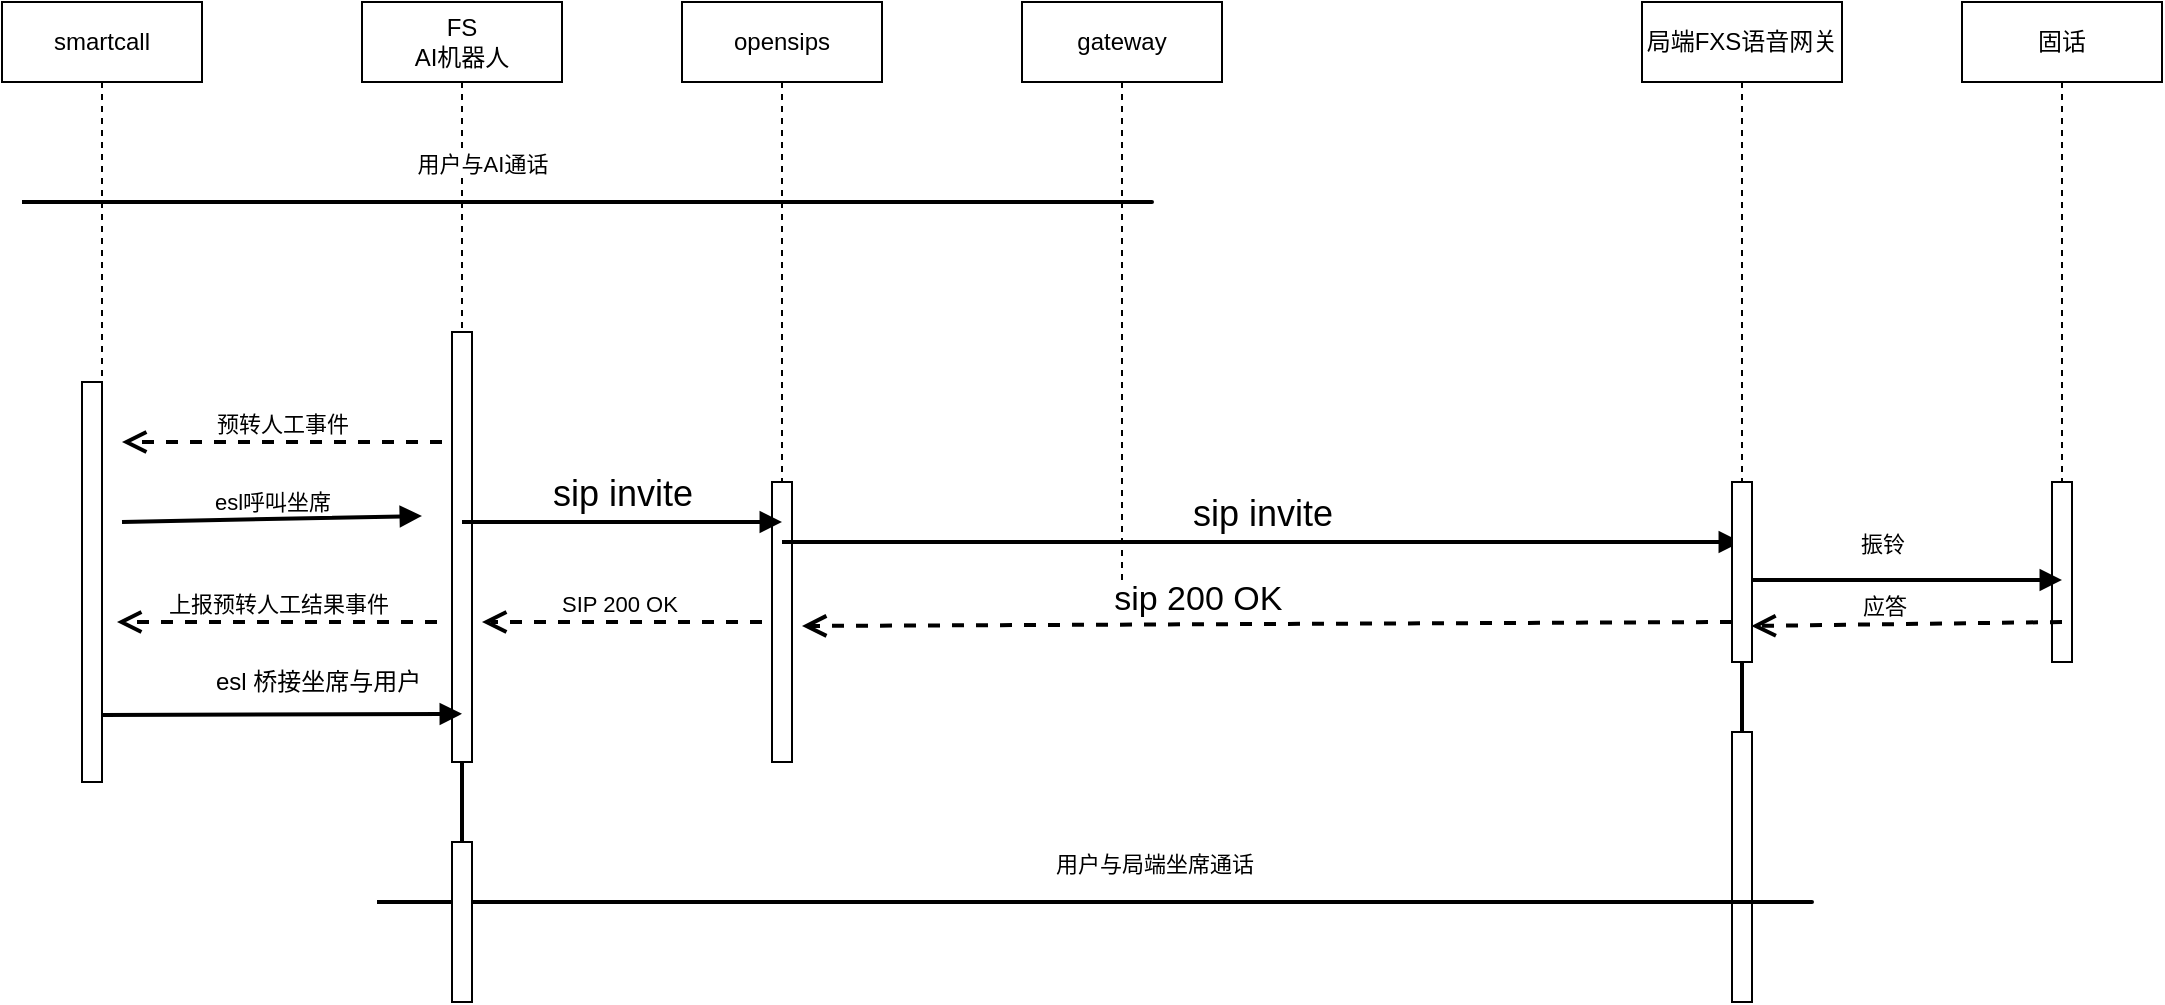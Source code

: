 <mxfile version="10.6.7" type="github"><diagram id="RMmNoxNE2acr0KCUxfcZ" name="第 1 页"><mxGraphModel dx="1295" dy="619" grid="1" gridSize="10" guides="1" tooltips="1" connect="1" arrows="1" fold="1" page="1" pageScale="1" pageWidth="827" pageHeight="1169" math="0" shadow="0"><root><mxCell id="0"/><mxCell id="1" parent="0"/><mxCell id="oOYf7ftWBTHH0KaJbAzJ-1" value="opensips" style="shape=umlLifeline;perimeter=lifelinePerimeter;whiteSpace=wrap;html=1;container=1;collapsible=0;recursiveResize=0;outlineConnect=0;" parent="1" vertex="1"><mxGeometry x="400" y="40" width="100" height="380" as="geometry"/></mxCell><mxCell id="ldDXXYVfBYKAtvx2-zG--40" value="" style="html=1;points=[];perimeter=orthogonalPerimeter;" vertex="1" parent="oOYf7ftWBTHH0KaJbAzJ-1"><mxGeometry x="45" y="240" width="10" height="140" as="geometry"/></mxCell><mxCell id="oOYf7ftWBTHH0KaJbAzJ-2" value="FS&lt;br&gt;AI机器人&lt;br&gt;" style="shape=umlLifeline;perimeter=lifelinePerimeter;whiteSpace=wrap;html=1;container=1;collapsible=0;recursiveResize=0;outlineConnect=0;" parent="1" vertex="1"><mxGeometry x="240" y="40" width="100" height="380" as="geometry"/></mxCell><mxCell id="ldDXXYVfBYKAtvx2-zG--21" value="" style="html=1;points=[];perimeter=orthogonalPerimeter;" vertex="1" parent="oOYf7ftWBTHH0KaJbAzJ-2"><mxGeometry x="45" y="165" width="10" height="215" as="geometry"/></mxCell><mxCell id="ldDXXYVfBYKAtvx2-zG--43" value="SIP 200 OK&amp;nbsp;" style="html=1;verticalAlign=bottom;endArrow=open;dashed=1;endSize=8;strokeWidth=2;" edge="1" parent="oOYf7ftWBTHH0KaJbAzJ-2"><mxGeometry relative="1" as="geometry"><mxPoint x="200" y="310" as="sourcePoint"/><mxPoint x="60" y="310" as="targetPoint"/></mxGeometry></mxCell><mxCell id="oOYf7ftWBTHH0KaJbAzJ-3" value="smartcall" style="shape=umlLifeline;perimeter=lifelinePerimeter;whiteSpace=wrap;html=1;container=1;collapsible=0;recursiveResize=0;outlineConnect=0;" parent="1" vertex="1"><mxGeometry x="60" y="40" width="100" height="390" as="geometry"/></mxCell><mxCell id="ldDXXYVfBYKAtvx2-zG--26" value="" style="html=1;points=[];perimeter=orthogonalPerimeter;" vertex="1" parent="oOYf7ftWBTHH0KaJbAzJ-3"><mxGeometry x="40" y="190" width="10" height="200" as="geometry"/></mxCell><mxCell id="ldDXXYVfBYKAtvx2-zG--27" value="预转人工事件" style="html=1;verticalAlign=bottom;endArrow=open;dashed=1;endSize=8;strokeWidth=2;" edge="1" parent="oOYf7ftWBTHH0KaJbAzJ-3"><mxGeometry relative="1" as="geometry"><mxPoint x="220" y="220" as="sourcePoint"/><mxPoint x="60" y="220" as="targetPoint"/></mxGeometry></mxCell><mxCell id="ldDXXYVfBYKAtvx2-zG--31" value="esl呼叫坐席" style="html=1;verticalAlign=bottom;endArrow=block;strokeWidth=2;" edge="1" parent="oOYf7ftWBTHH0KaJbAzJ-3"><mxGeometry width="80" relative="1" as="geometry"><mxPoint x="60" y="260" as="sourcePoint"/><mxPoint x="210" y="257" as="targetPoint"/></mxGeometry></mxCell><mxCell id="oOYf7ftWBTHH0KaJbAzJ-10" value="gateway" style="shape=umlLifeline;perimeter=lifelinePerimeter;whiteSpace=wrap;html=1;container=1;collapsible=0;recursiveResize=0;outlineConnect=0;" parent="1" vertex="1"><mxGeometry x="570" y="40" width="100" height="300" as="geometry"/></mxCell><mxCell id="ldDXXYVfBYKAtvx2-zG--14" value="用户与AI通话" style="html=1;verticalAlign=bottom;endArrow=none;endFill=0;strokeWidth=2;" edge="1" parent="1"><mxGeometry x="0.039" y="160" width="80" relative="1" as="geometry"><mxPoint x="70" y="140" as="sourcePoint"/><mxPoint x="460" y="140" as="targetPoint"/><Array as="points"><mxPoint x="459.5" y="140"/><mxPoint x="640" y="140"/></Array><mxPoint x="-160" y="150" as="offset"/></mxGeometry></mxCell><mxCell id="ldDXXYVfBYKAtvx2-zG--18" value="局端FXS语音网关" style="shape=umlLifeline;perimeter=lifelinePerimeter;whiteSpace=wrap;html=1;container=1;collapsible=0;recursiveResize=0;outlineConnect=0;" vertex="1" parent="1"><mxGeometry x="880" y="40" width="100" height="300" as="geometry"/></mxCell><mxCell id="ldDXXYVfBYKAtvx2-zG--19" value="固话" style="shape=umlLifeline;perimeter=lifelinePerimeter;whiteSpace=wrap;html=1;container=1;collapsible=0;recursiveResize=0;outlineConnect=0;" vertex="1" parent="1"><mxGeometry x="1040" y="40" width="100" height="330" as="geometry"/></mxCell><mxCell id="ldDXXYVfBYKAtvx2-zG--35" value="" style="html=1;points=[];perimeter=orthogonalPerimeter;" vertex="1" parent="ldDXXYVfBYKAtvx2-zG--19"><mxGeometry x="45" y="240" width="10" height="90" as="geometry"/></mxCell><mxCell id="ldDXXYVfBYKAtvx2-zG--32" value="&lt;font style=&quot;font-size: 18px&quot;&gt;sip invite&lt;/font&gt;" style="html=1;verticalAlign=bottom;endArrow=block;strokeWidth=2;" edge="1" parent="1"><mxGeometry width="80" relative="1" as="geometry"><mxPoint x="290" y="300" as="sourcePoint"/><mxPoint x="450" y="300" as="targetPoint"/></mxGeometry></mxCell><mxCell id="ldDXXYVfBYKAtvx2-zG--33" value="&lt;font style=&quot;font-size: 18px&quot;&gt;sip invite&lt;/font&gt;" style="html=1;verticalAlign=bottom;endArrow=block;strokeWidth=2;" edge="1" parent="1" target="ldDXXYVfBYKAtvx2-zG--18"><mxGeometry width="80" relative="1" as="geometry"><mxPoint x="450" y="310" as="sourcePoint"/><mxPoint x="610" y="310" as="targetPoint"/></mxGeometry></mxCell><mxCell id="ldDXXYVfBYKAtvx2-zG--34" value="振铃" style="html=1;verticalAlign=bottom;endArrow=block;strokeWidth=2;" edge="1" parent="1"><mxGeometry x="-0.125" y="9" width="80" relative="1" as="geometry"><mxPoint x="930" y="329" as="sourcePoint"/><mxPoint x="1090" y="329" as="targetPoint"/><mxPoint as="offset"/></mxGeometry></mxCell><mxCell id="ldDXXYVfBYKAtvx2-zG--59" value="" style="edgeStyle=orthogonalEdgeStyle;rounded=0;orthogonalLoop=1;jettySize=auto;html=1;endArrow=none;endFill=0;strokeWidth=2;" edge="1" parent="1" source="ldDXXYVfBYKAtvx2-zG--36" target="ldDXXYVfBYKAtvx2-zG--58"><mxGeometry relative="1" as="geometry"/></mxCell><mxCell id="ldDXXYVfBYKAtvx2-zG--36" value="" style="html=1;points=[];perimeter=orthogonalPerimeter;" vertex="1" parent="1"><mxGeometry x="925" y="280" width="10" height="90" as="geometry"/></mxCell><mxCell id="ldDXXYVfBYKAtvx2-zG--58" value="" style="html=1;points=[];perimeter=orthogonalPerimeter;" vertex="1" parent="1"><mxGeometry x="925" y="405" width="10" height="135" as="geometry"/></mxCell><mxCell id="ldDXXYVfBYKAtvx2-zG--38" value="应答" style="html=1;verticalAlign=bottom;endArrow=open;dashed=1;endSize=8;strokeWidth=2;entryX=0.967;entryY=0.8;entryDx=0;entryDy=0;entryPerimeter=0;" edge="1" parent="1" target="ldDXXYVfBYKAtvx2-zG--36"><mxGeometry x="0.143" relative="1" as="geometry"><mxPoint x="1090" y="350" as="sourcePoint"/><mxPoint x="950" y="350" as="targetPoint"/><mxPoint as="offset"/></mxGeometry></mxCell><mxCell id="ldDXXYVfBYKAtvx2-zG--39" value="&lt;font style=&quot;font-size: 17px&quot;&gt;sip 200 OK&amp;nbsp;&lt;/font&gt;" style="html=1;verticalAlign=bottom;endArrow=open;dashed=1;endSize=8;strokeWidth=2;" edge="1" parent="1"><mxGeometry x="0.143" relative="1" as="geometry"><mxPoint x="925" y="350" as="sourcePoint"/><mxPoint x="460" y="352" as="targetPoint"/><mxPoint as="offset"/></mxGeometry></mxCell><mxCell id="ldDXXYVfBYKAtvx2-zG--47" value="" style="html=1;verticalAlign=bottom;endArrow=block;strokeWidth=2;entryX=0.5;entryY=0.888;entryDx=0;entryDy=0;entryPerimeter=0;" edge="1" parent="1" target="ldDXXYVfBYKAtvx2-zG--21"><mxGeometry width="80" relative="1" as="geometry"><mxPoint x="110" y="396.5" as="sourcePoint"/><mxPoint x="270" y="396" as="targetPoint"/></mxGeometry></mxCell><mxCell id="ldDXXYVfBYKAtvx2-zG--51" value="上报预转人工结果事件" style="html=1;verticalAlign=bottom;endArrow=open;dashed=1;endSize=8;strokeWidth=2;" edge="1" parent="1"><mxGeometry relative="1" as="geometry"><mxPoint x="277.5" y="350" as="sourcePoint"/><mxPoint x="117.5" y="350" as="targetPoint"/></mxGeometry></mxCell><mxCell id="ldDXXYVfBYKAtvx2-zG--52" value="esl 桥接坐席与用户" style="text;html=1;resizable=0;points=[];autosize=1;align=left;verticalAlign=top;spacingTop=-4;" vertex="1" parent="1"><mxGeometry x="165" y="370" width="150" height="10" as="geometry"/></mxCell><mxCell id="ldDXXYVfBYKAtvx2-zG--57" value="用户与局端坐席通话" style="html=1;verticalAlign=bottom;endArrow=none;endFill=0;strokeWidth=2;" edge="1" parent="1"><mxGeometry x="0.039" y="160" width="80" relative="1" as="geometry"><mxPoint x="247.5" y="490" as="sourcePoint"/><mxPoint x="637.5" y="490" as="targetPoint"/><Array as="points"><mxPoint x="637" y="490"/><mxPoint x="970" y="490"/></Array><mxPoint x="-160" y="150" as="offset"/></mxGeometry></mxCell><mxCell id="ldDXXYVfBYKAtvx2-zG--60" value="" style="html=1;points=[];perimeter=orthogonalPerimeter;" vertex="1" parent="1"><mxGeometry x="285" y="460" width="10" height="80" as="geometry"/></mxCell><mxCell id="ldDXXYVfBYKAtvx2-zG--61" value="" style="edgeStyle=orthogonalEdgeStyle;rounded=0;orthogonalLoop=1;jettySize=auto;html=1;endArrow=none;endFill=0;strokeWidth=2;" edge="1" parent="1" source="ldDXXYVfBYKAtvx2-zG--21" target="ldDXXYVfBYKAtvx2-zG--60"><mxGeometry relative="1" as="geometry"/></mxCell></root></mxGraphModel></diagram></mxfile>
